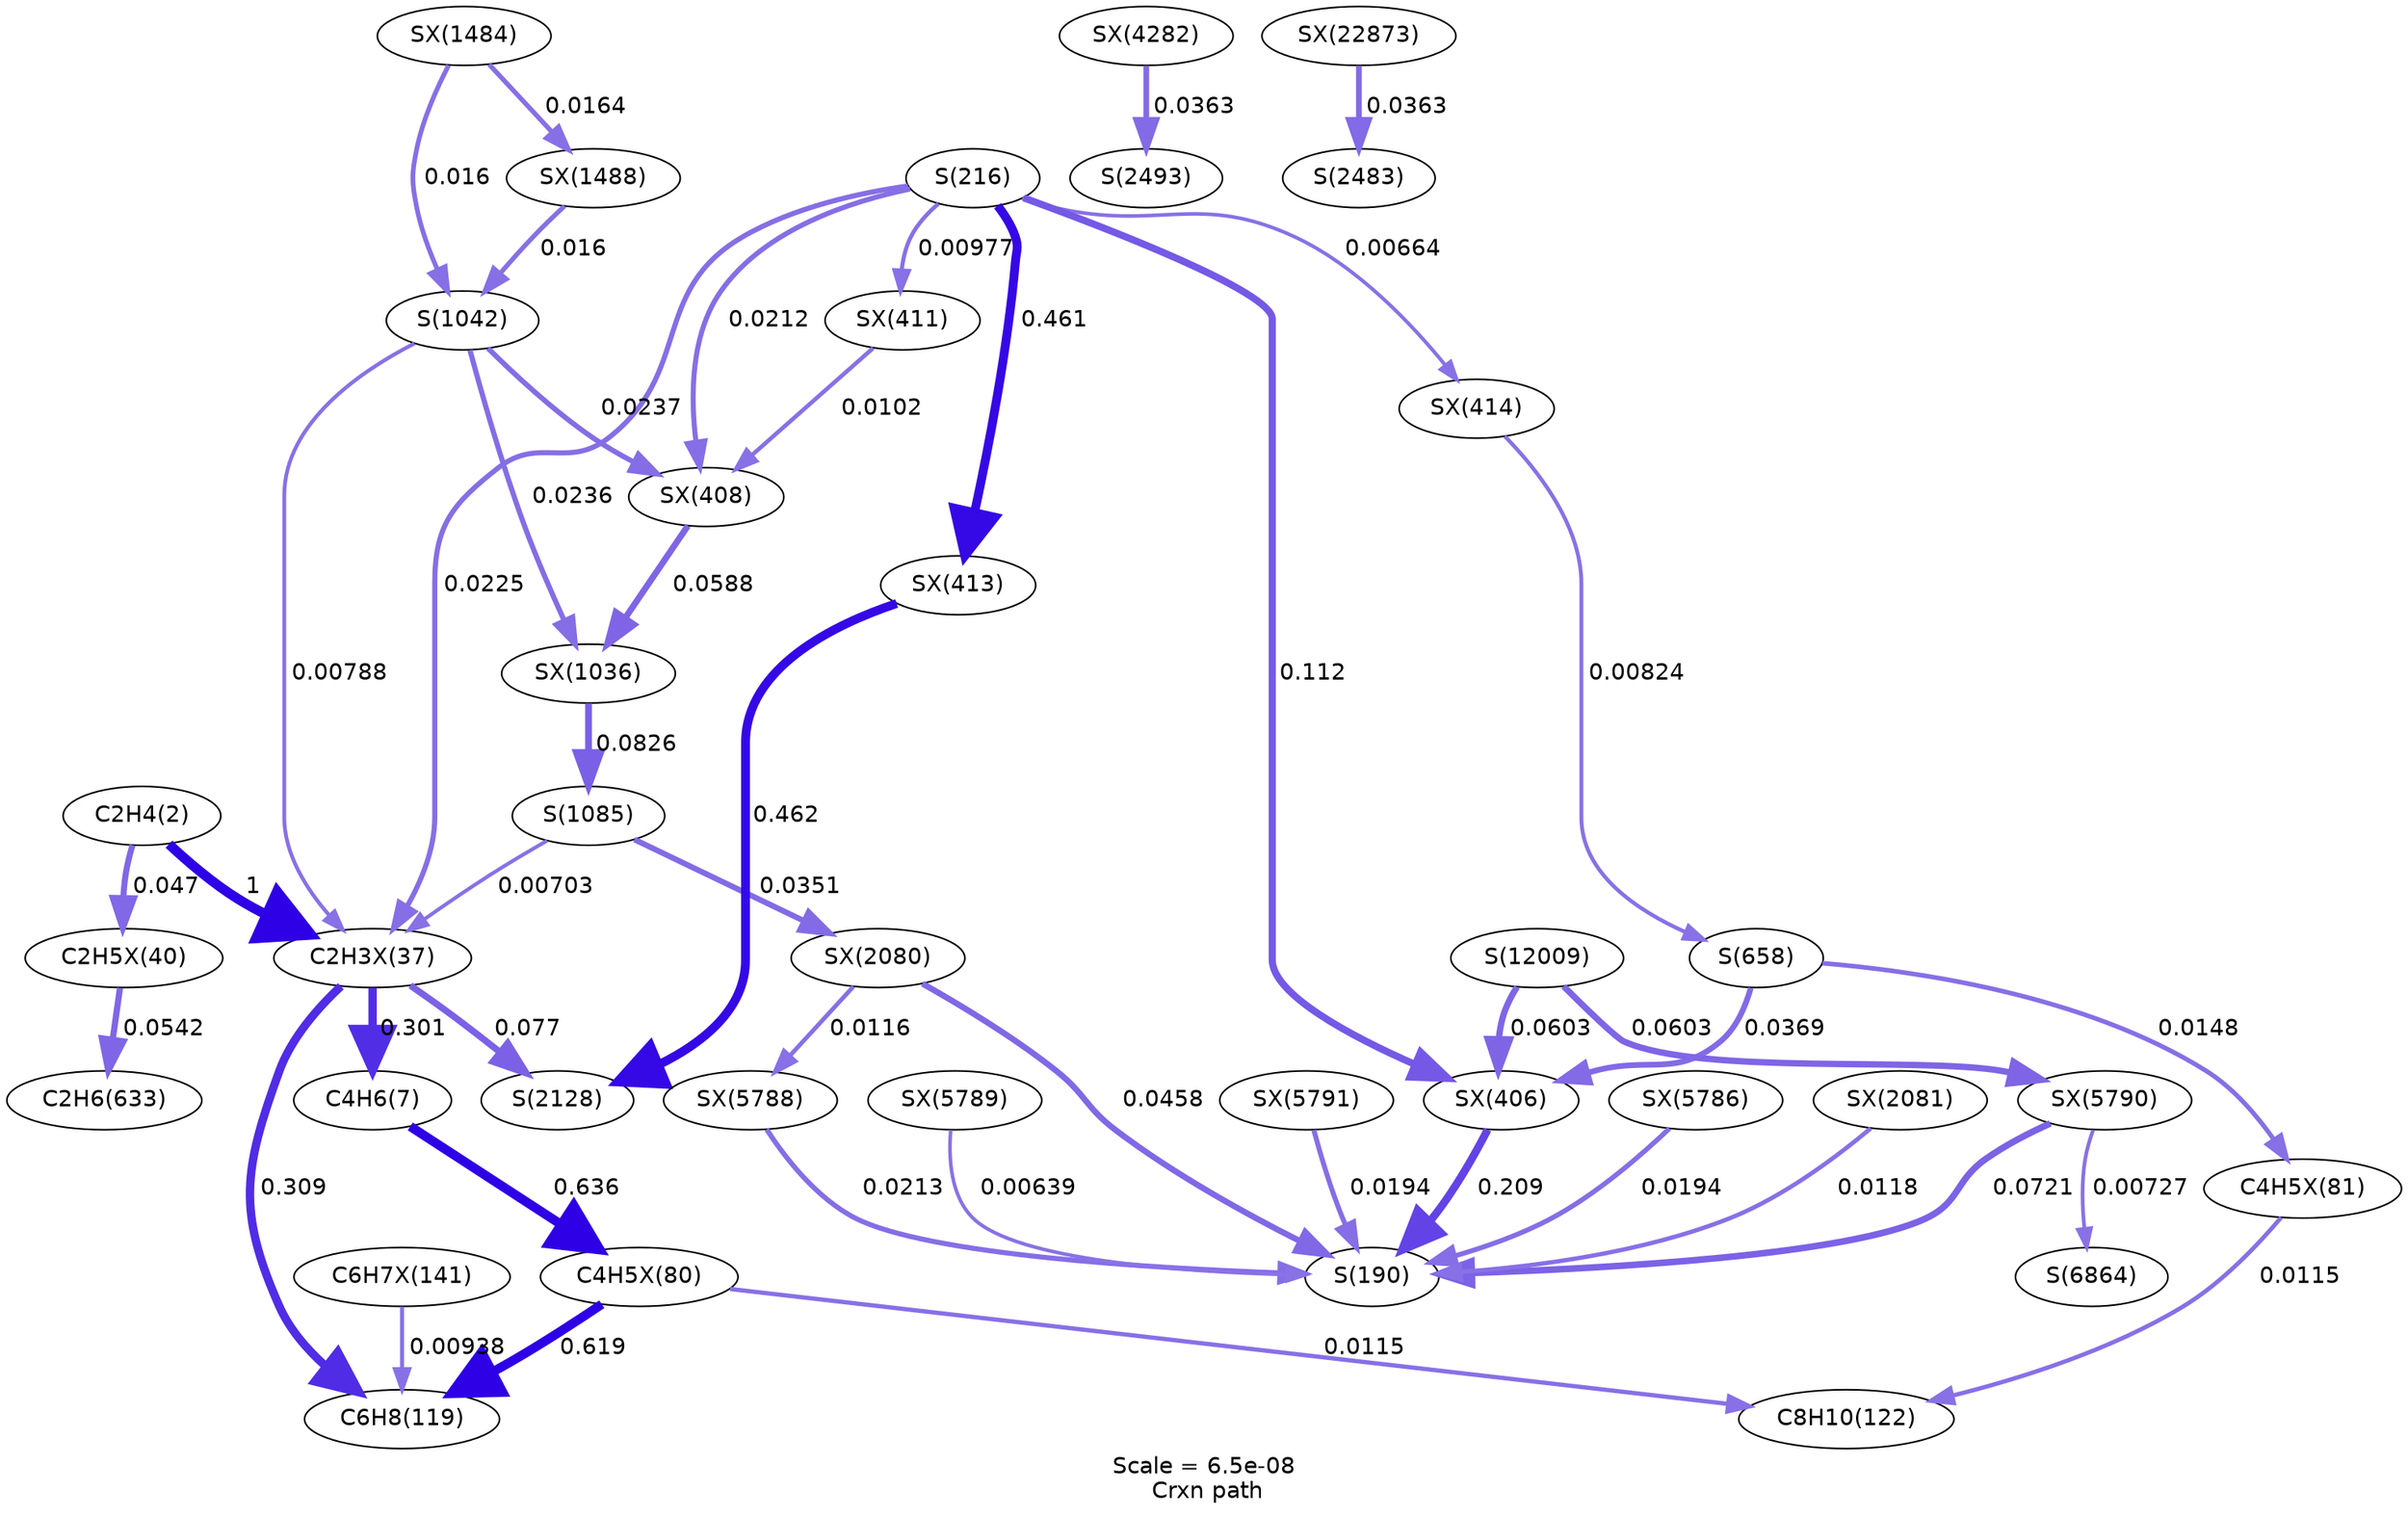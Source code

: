 digraph reaction_paths {
center=1;
s5 -> s34[fontname="Helvetica", style="setlinewidth(6)", arrowsize=3, color="0.7, 1.5, 0.9"
, label=" 1"];
s5 -> s35[fontname="Helvetica", style="setlinewidth(3.69)", arrowsize=1.85, color="0.7, 0.547, 0.9"
, label=" 0.047"];
s34 -> s8[fontname="Helvetica", style="setlinewidth(5.09)", arrowsize=2.55, color="0.7, 0.801, 0.9"
, label=" 0.301"];
s34 -> s10[fontname="Helvetica", style="setlinewidth(5.11)", arrowsize=2.56, color="0.7, 0.809, 0.9"
, label=" 0.309"];
s14 -> s34[fontname="Helvetica", style="setlinewidth(3.13)", arrowsize=1.57, color="0.7, 0.522, 0.9"
, label=" 0.0225"];
s19 -> s34[fontname="Helvetica", style="setlinewidth(2.34)", arrowsize=1.17, color="0.7, 0.508, 0.9"
, label=" 0.00788"];
s34 -> s23[fontname="Helvetica", style="setlinewidth(4.06)", arrowsize=2.03, color="0.7, 0.577, 0.9"
, label=" 0.077"];
s20 -> s34[fontname="Helvetica", style="setlinewidth(2.26)", arrowsize=1.13, color="0.7, 0.507, 0.9"
, label=" 0.00703"];
s8 -> s36[fontname="Helvetica", style="setlinewidth(5.66)", arrowsize=2.83, color="0.7, 1.14, 0.9"
, label=" 0.636"];
s37 -> s11[fontname="Helvetica", style="setlinewidth(2.63)", arrowsize=1.31, color="0.7, 0.511, 0.9"
, label=" 0.0115"];
s18 -> s37[fontname="Helvetica", style="setlinewidth(2.82)", arrowsize=1.41, color="0.7, 0.515, 0.9"
, label=" 0.0148"];
s36 -> s10[fontname="Helvetica", style="setlinewidth(5.64)", arrowsize=2.82, color="0.7, 1.12, 0.9"
, label=" 0.619"];
s36 -> s11[fontname="Helvetica", style="setlinewidth(2.63)", arrowsize=1.31, color="0.7, 0.511, 0.9"
, label=" 0.0115"];
s38 -> s10[fontname="Helvetica", style="setlinewidth(2.47)", arrowsize=1.24, color="0.7, 0.509, 0.9"
, label=" 0.00938"];
s35 -> s17[fontname="Helvetica", style="setlinewidth(3.8)", arrowsize=1.9, color="0.7, 0.554, 0.9"
, label=" 0.0542"];
s14 -> s47[fontname="Helvetica", style="setlinewidth(2.21)", arrowsize=1.11, color="0.7, 0.507, 0.9"
, label=" 0.00664"];
s14 -> s42[fontname="Helvetica", style="setlinewidth(3.09)", arrowsize=1.55, color="0.7, 0.521, 0.9"
, label=" 0.0212"];
s14 -> s44[fontname="Helvetica", style="setlinewidth(2.51)", arrowsize=1.25, color="0.7, 0.51, 0.9"
, label=" 0.00977"];
s14 -> s41[fontname="Helvetica", style="setlinewidth(4.35)", arrowsize=2.18, color="0.7, 0.612, 0.9"
, label=" 0.112"];
s14 -> s46[fontname="Helvetica", style="setlinewidth(5.42)", arrowsize=2.71, color="0.7, 0.961, 0.9"
, label=" 0.461"];
s47 -> s18[fontname="Helvetica", style="setlinewidth(2.38)", arrowsize=1.19, color="0.7, 0.508, 0.9"
, label=" 0.00824"];
s42 -> s55[fontname="Helvetica", style="setlinewidth(3.86)", arrowsize=1.93, color="0.7, 0.559, 0.9"
, label=" 0.0588"];
s44 -> s42[fontname="Helvetica", style="setlinewidth(2.54)", arrowsize=1.27, color="0.7, 0.51, 0.9"
, label=" 0.0102"];
s19 -> s42[fontname="Helvetica", style="setlinewidth(3.18)", arrowsize=1.59, color="0.7, 0.524, 0.9"
, label=" 0.0237"];
s19 -> s55[fontname="Helvetica", style="setlinewidth(3.17)", arrowsize=1.59, color="0.7, 0.524, 0.9"
, label=" 0.0236"];
s55 -> s20[fontname="Helvetica", style="setlinewidth(4.12)", arrowsize=2.06, color="0.7, 0.583, 0.9"
, label=" 0.0826"];
s61 -> s19[fontname="Helvetica", style="setlinewidth(2.88)", arrowsize=1.44, color="0.7, 0.516, 0.9"
, label=" 0.016"];
s63 -> s19[fontname="Helvetica", style="setlinewidth(2.88)", arrowsize=1.44, color="0.7, 0.516, 0.9"
, label=" 0.016"];
s41 -> s12[fontname="Helvetica", style="setlinewidth(4.82)", arrowsize=2.41, color="0.7, 0.709, 0.9"
, label=" 0.209"];
s18 -> s41[fontname="Helvetica", style="setlinewidth(3.51)", arrowsize=1.75, color="0.7, 0.537, 0.9"
, label=" 0.0369"];
s31 -> s41[fontname="Helvetica", style="setlinewidth(3.88)", arrowsize=1.94, color="0.7, 0.56, 0.9"
, label=" 0.0603"];
s46 -> s23[fontname="Helvetica", style="setlinewidth(5.42)", arrowsize=2.71, color="0.7, 0.962, 0.9"
, label=" 0.462"];
s70 -> s12[fontname="Helvetica", style="setlinewidth(3.67)", arrowsize=1.84, color="0.7, 0.546, 0.9"
, label=" 0.0458"];
s75 -> s12[fontname="Helvetica", style="setlinewidth(3.09)", arrowsize=1.55, color="0.7, 0.521, 0.9"
, label=" 0.0213"];
s77 -> s12[fontname="Helvetica", style="setlinewidth(4.02)", arrowsize=2.01, color="0.7, 0.572, 0.9"
, label=" 0.0721"];
s78 -> s12[fontname="Helvetica", style="setlinewidth(3.02)", arrowsize=1.51, color="0.7, 0.519, 0.9"
, label=" 0.0194"];
s74 -> s12[fontname="Helvetica", style="setlinewidth(3.02)", arrowsize=1.51, color="0.7, 0.519, 0.9"
, label=" 0.0194"];
s71 -> s12[fontname="Helvetica", style="setlinewidth(2.65)", arrowsize=1.32, color="0.7, 0.512, 0.9"
, label=" 0.0118"];
s76 -> s12[fontname="Helvetica", style="setlinewidth(2.19)", arrowsize=1.09, color="0.7, 0.506, 0.9"
, label=" 0.00639"];
s20 -> s70[fontname="Helvetica", style="setlinewidth(3.47)", arrowsize=1.74, color="0.7, 0.535, 0.9"
, label=" 0.0351"];
s70 -> s75[fontname="Helvetica", style="setlinewidth(2.64)", arrowsize=1.32, color="0.7, 0.512, 0.9"
, label=" 0.0116"];
s77 -> s29[fontname="Helvetica", style="setlinewidth(2.28)", arrowsize=1.14, color="0.7, 0.507, 0.9"
, label=" 0.00727"];
s31 -> s77[fontname="Helvetica", style="setlinewidth(3.88)", arrowsize=1.94, color="0.7, 0.56, 0.9"
, label=" 0.0603"];
s73 -> s27[fontname="Helvetica", style="setlinewidth(3.5)", arrowsize=1.75, color="0.7, 0.536, 0.9"
, label=" 0.0363"];
s84 -> s26[fontname="Helvetica", style="setlinewidth(3.5)", arrowsize=1.75, color="0.7, 0.536, 0.9"
, label=" 0.0363"];
s61 -> s63[fontname="Helvetica", style="setlinewidth(2.9)", arrowsize=1.45, color="0.7, 0.516, 0.9"
, label=" 0.0164"];
s5 [ fontname="Helvetica", label="C2H4(2)"];
s8 [ fontname="Helvetica", label="C4H6(7)"];
s10 [ fontname="Helvetica", label="C6H8(119)"];
s11 [ fontname="Helvetica", label="C8H10(122)"];
s12 [ fontname="Helvetica", label="S(190)"];
s14 [ fontname="Helvetica", label="S(216)"];
s17 [ fontname="Helvetica", label="C2H6(633)"];
s18 [ fontname="Helvetica", label="S(658)"];
s19 [ fontname="Helvetica", label="S(1042)"];
s20 [ fontname="Helvetica", label="S(1085)"];
s23 [ fontname="Helvetica", label="S(2128)"];
s26 [ fontname="Helvetica", label="S(2483)"];
s27 [ fontname="Helvetica", label="S(2493)"];
s29 [ fontname="Helvetica", label="S(6864)"];
s31 [ fontname="Helvetica", label="S(12009)"];
s34 [ fontname="Helvetica", label="C2H3X(37)"];
s35 [ fontname="Helvetica", label="C2H5X(40)"];
s36 [ fontname="Helvetica", label="C4H5X(80)"];
s37 [ fontname="Helvetica", label="C4H5X(81)"];
s38 [ fontname="Helvetica", label="C6H7X(141)"];
s41 [ fontname="Helvetica", label="SX(406)"];
s42 [ fontname="Helvetica", label="SX(408)"];
s44 [ fontname="Helvetica", label="SX(411)"];
s46 [ fontname="Helvetica", label="SX(413)"];
s47 [ fontname="Helvetica", label="SX(414)"];
s55 [ fontname="Helvetica", label="SX(1036)"];
s61 [ fontname="Helvetica", label="SX(1484)"];
s63 [ fontname="Helvetica", label="SX(1488)"];
s70 [ fontname="Helvetica", label="SX(2080)"];
s71 [ fontname="Helvetica", label="SX(2081)"];
s73 [ fontname="Helvetica", label="SX(4282)"];
s74 [ fontname="Helvetica", label="SX(5786)"];
s75 [ fontname="Helvetica", label="SX(5788)"];
s76 [ fontname="Helvetica", label="SX(5789)"];
s77 [ fontname="Helvetica", label="SX(5790)"];
s78 [ fontname="Helvetica", label="SX(5791)"];
s84 [ fontname="Helvetica", label="SX(22873)"];
 label = "Scale = 6.5e-08\l Crxn path";
 fontname = "Helvetica";
}
